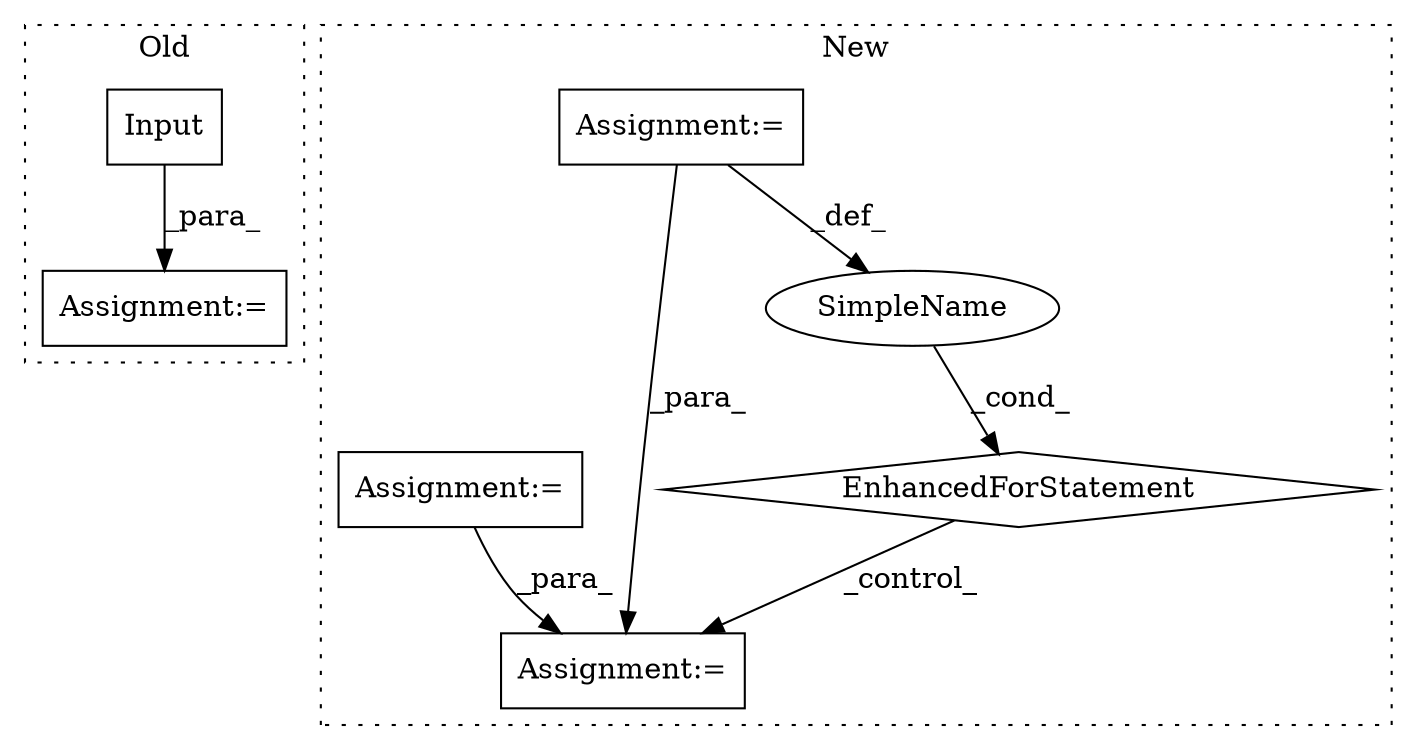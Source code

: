digraph G {
subgraph cluster0 {
1 [label="Input" a="32" s="733,797" l="6,1" shape="box"];
4 [label="Assignment:=" a="7" s="898" l="1" shape="box"];
label = "Old";
style="dotted";
}
subgraph cluster1 {
2 [label="EnhancedForStatement" a="70" s="792,874" l="53,2" shape="diamond"];
3 [label="Assignment:=" a="7" s="792,874" l="53,2" shape="box"];
5 [label="Assignment:=" a="7" s="897" l="1" shape="box"];
6 [label="SimpleName" a="42" s="849" l="1" shape="ellipse"];
7 [label="Assignment:=" a="7" s="733" l="1" shape="box"];
label = "New";
style="dotted";
}
1 -> 4 [label="_para_"];
2 -> 5 [label="_control_"];
3 -> 6 [label="_def_"];
3 -> 5 [label="_para_"];
6 -> 2 [label="_cond_"];
7 -> 5 [label="_para_"];
}